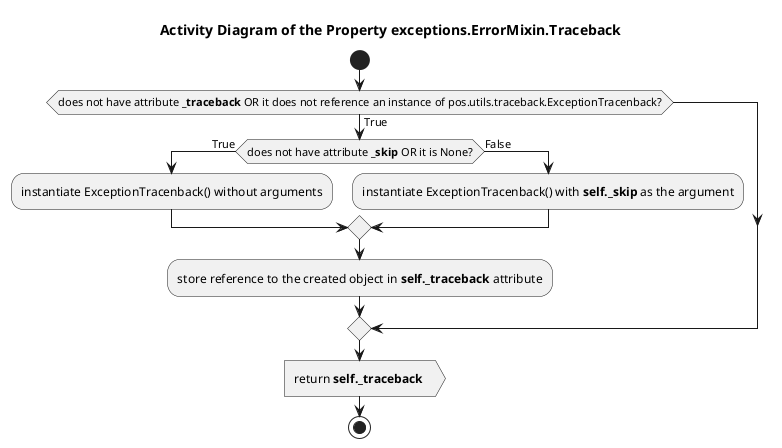 @startuml pos_exceptions_errormixin_traceback

title Activity Diagram of the Property exceptions.ErrorMixin.Traceback

start

if (does not have attribute <b>_traceback</b> OR it does not reference an instance of pos.utils.traceback.ExceptionTracenback?) then (True)
    if (does not have attribute <b>_skip</b> OR it is None?) then (True)
        :instantiate ExceptionTracenback() without arguments;
    else (False)
        :instantiate ExceptionTracenback() with <b>self._skip</b> as the argument;
    endif
    
    :store reference to the created object in <b>self._traceback</b> attribute;
endif 

:return <b>self._traceback</b> >

stop

@enduml